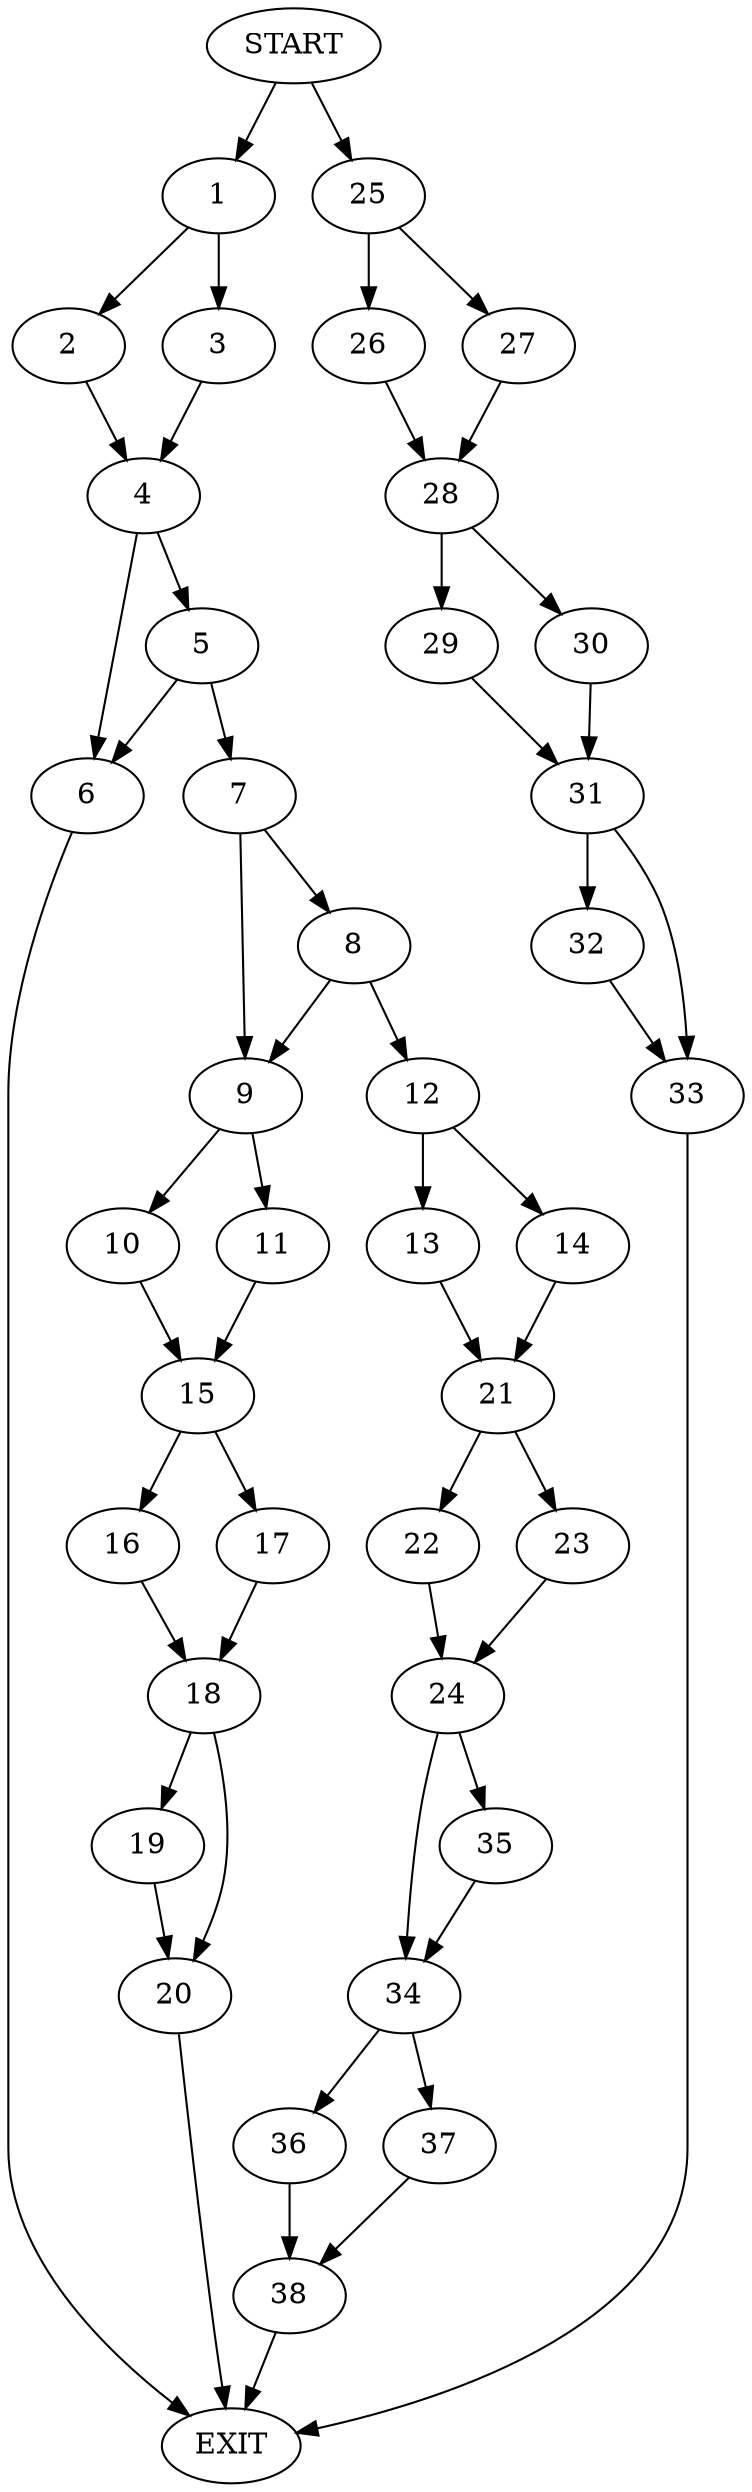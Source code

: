 digraph {
0 [label="START"]
39 [label="EXIT"]
0 -> 1
1 -> 2
1 -> 3
3 -> 4
2 -> 4
4 -> 5
4 -> 6
5 -> 7
5 -> 6
6 -> 39
7 -> 8
7 -> 9
9 -> 10
9 -> 11
8 -> 9
8 -> 12
12 -> 13
12 -> 14
10 -> 15
11 -> 15
15 -> 16
15 -> 17
17 -> 18
16 -> 18
18 -> 19
18 -> 20
20 -> 39
19 -> 20
14 -> 21
13 -> 21
21 -> 22
21 -> 23
22 -> 24
23 -> 24
0 -> 25
25 -> 26
25 -> 27
27 -> 28
26 -> 28
28 -> 29
28 -> 30
30 -> 31
29 -> 31
31 -> 32
31 -> 33
32 -> 33
33 -> 39
24 -> 34
24 -> 35
34 -> 36
34 -> 37
35 -> 34
37 -> 38
36 -> 38
38 -> 39
}
